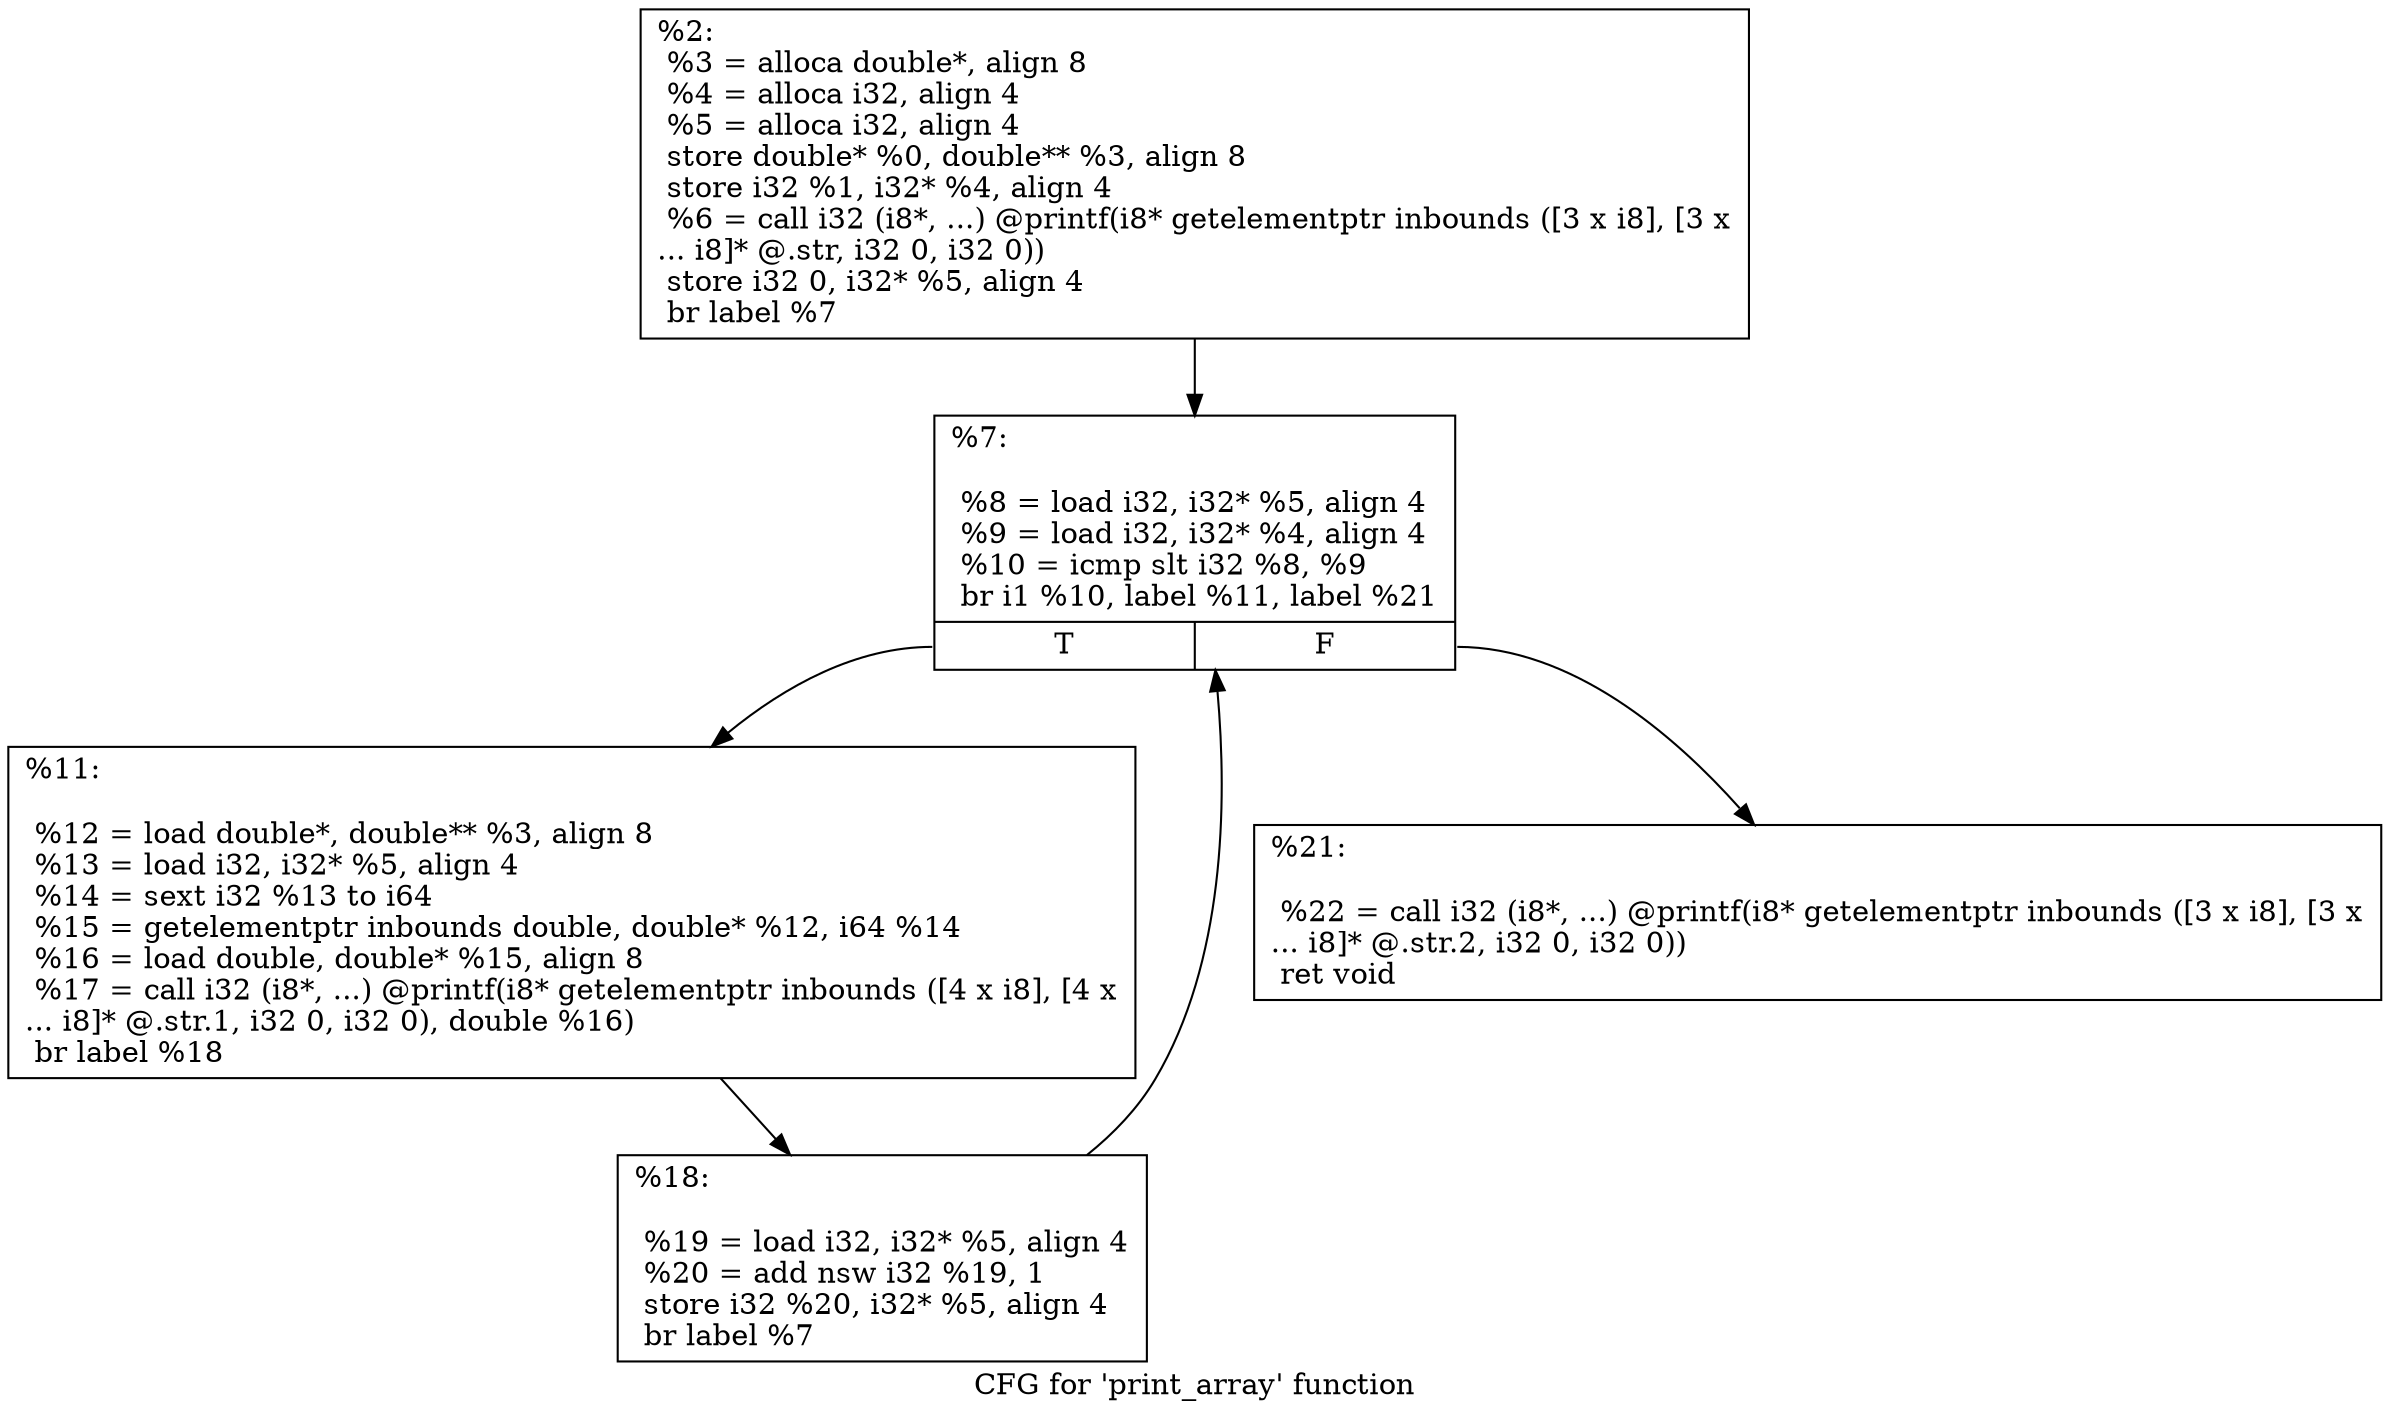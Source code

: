 digraph "CFG for 'print_array' function" {
	label="CFG for 'print_array' function";

	Node0x17c3740 [shape=record,label="{%2:\l  %3 = alloca double*, align 8\l  %4 = alloca i32, align 4\l  %5 = alloca i32, align 4\l  store double* %0, double** %3, align 8\l  store i32 %1, i32* %4, align 4\l  %6 = call i32 (i8*, ...) @printf(i8* getelementptr inbounds ([3 x i8], [3 x\l... i8]* @.str, i32 0, i32 0))\l  store i32 0, i32* %5, align 4\l  br label %7\l}"];
	Node0x17c3740 -> Node0x17c4570;
	Node0x17c4570 [shape=record,label="{%7:\l\l  %8 = load i32, i32* %5, align 4\l  %9 = load i32, i32* %4, align 4\l  %10 = icmp slt i32 %8, %9\l  br i1 %10, label %11, label %21\l|{<s0>T|<s1>F}}"];
	Node0x17c4570:s0 -> Node0x17c3ed0;
	Node0x17c4570:s1 -> Node0x17c4820;
	Node0x17c3ed0 [shape=record,label="{%11:\l\l  %12 = load double*, double** %3, align 8\l  %13 = load i32, i32* %5, align 4\l  %14 = sext i32 %13 to i64\l  %15 = getelementptr inbounds double, double* %12, i64 %14\l  %16 = load double, double* %15, align 8\l  %17 = call i32 (i8*, ...) @printf(i8* getelementptr inbounds ([4 x i8], [4 x\l... i8]* @.str.1, i32 0, i32 0), double %16)\l  br label %18\l}"];
	Node0x17c3ed0 -> Node0x17c4d40;
	Node0x17c4d40 [shape=record,label="{%18:\l\l  %19 = load i32, i32* %5, align 4\l  %20 = add nsw i32 %19, 1\l  store i32 %20, i32* %5, align 4\l  br label %7\l}"];
	Node0x17c4d40 -> Node0x17c4570;
	Node0x17c4820 [shape=record,label="{%21:\l\l  %22 = call i32 (i8*, ...) @printf(i8* getelementptr inbounds ([3 x i8], [3 x\l... i8]* @.str.2, i32 0, i32 0))\l  ret void\l}"];
}
